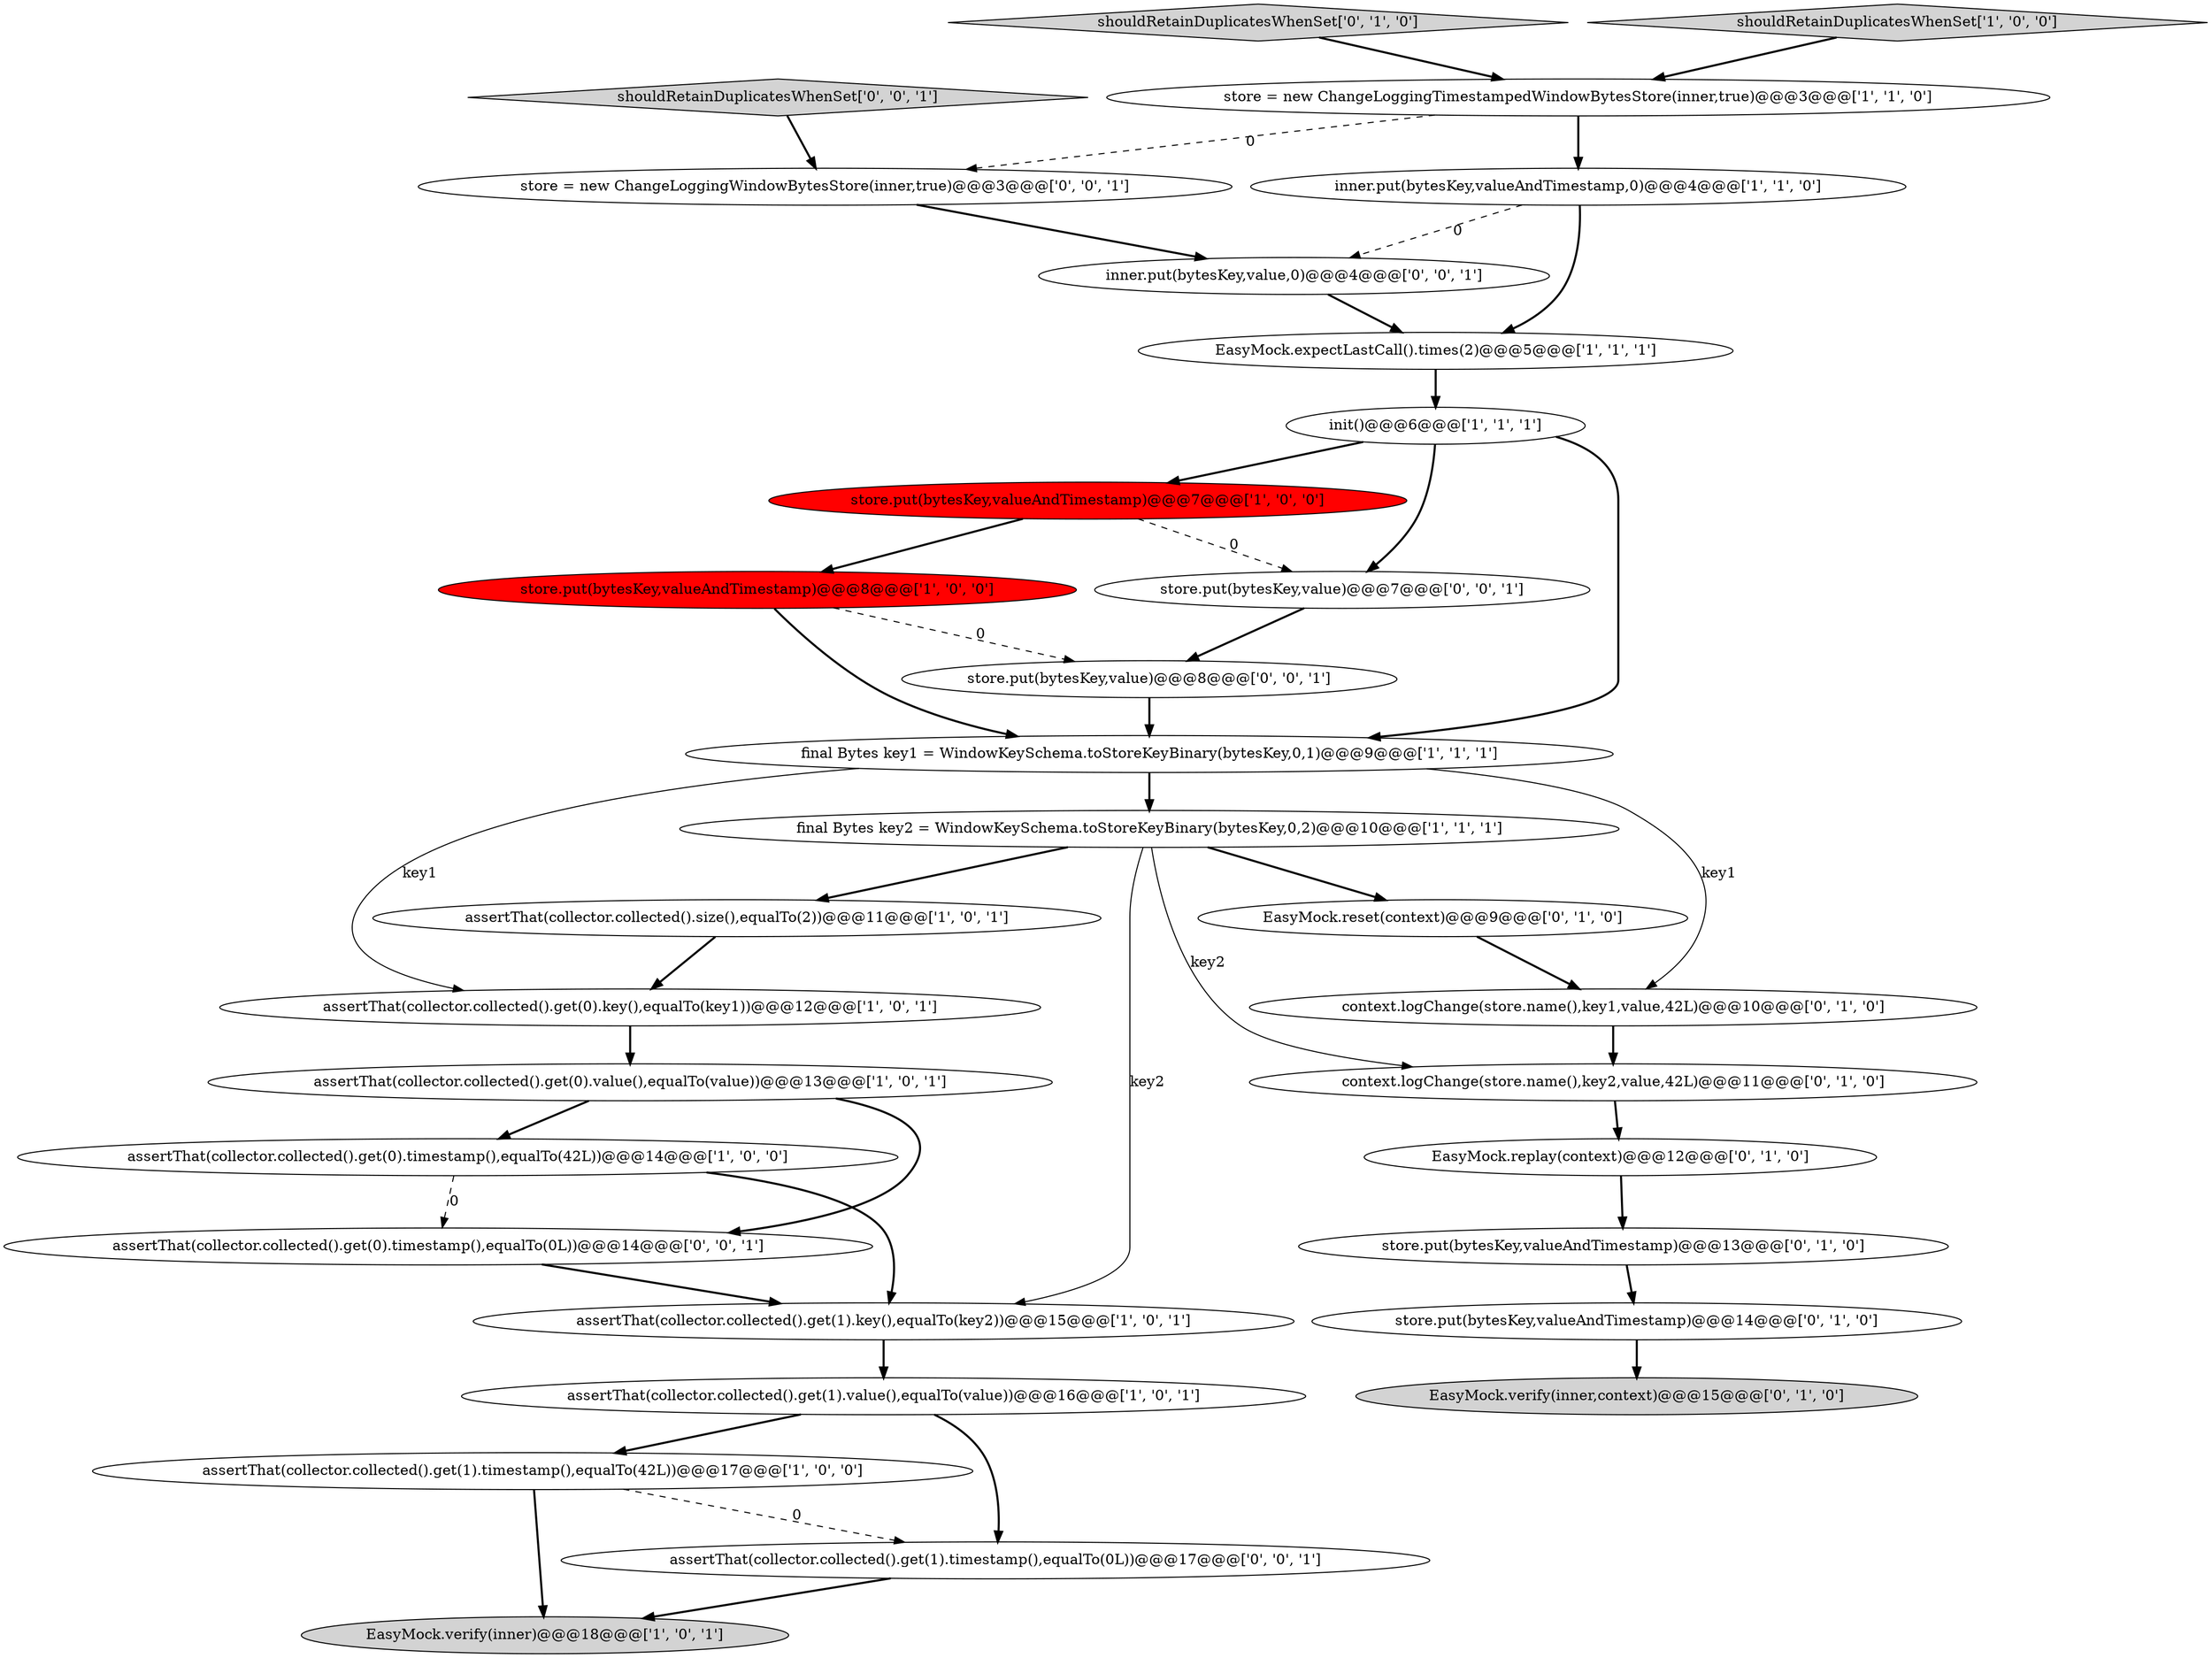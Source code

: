 digraph {
28 [style = filled, label = "assertThat(collector.collected().get(1).timestamp(),equalTo(0L))@@@17@@@['0', '0', '1']", fillcolor = white, shape = ellipse image = "AAA0AAABBB3BBB"];
9 [style = filled, label = "assertThat(collector.collected().get(0).value(),equalTo(value))@@@13@@@['1', '0', '1']", fillcolor = white, shape = ellipse image = "AAA0AAABBB1BBB"];
12 [style = filled, label = "store.put(bytesKey,valueAndTimestamp)@@@8@@@['1', '0', '0']", fillcolor = red, shape = ellipse image = "AAA1AAABBB1BBB"];
6 [style = filled, label = "assertThat(collector.collected().size(),equalTo(2))@@@11@@@['1', '0', '1']", fillcolor = white, shape = ellipse image = "AAA0AAABBB1BBB"];
10 [style = filled, label = "assertThat(collector.collected().get(1).timestamp(),equalTo(42L))@@@17@@@['1', '0', '0']", fillcolor = white, shape = ellipse image = "AAA0AAABBB1BBB"];
29 [style = filled, label = "assertThat(collector.collected().get(0).timestamp(),equalTo(0L))@@@14@@@['0', '0', '1']", fillcolor = white, shape = ellipse image = "AAA0AAABBB3BBB"];
30 [style = filled, label = "store = new ChangeLoggingWindowBytesStore(inner,true)@@@3@@@['0', '0', '1']", fillcolor = white, shape = ellipse image = "AAA0AAABBB3BBB"];
1 [style = filled, label = "init()@@@6@@@['1', '1', '1']", fillcolor = white, shape = ellipse image = "AAA0AAABBB1BBB"];
5 [style = filled, label = "final Bytes key1 = WindowKeySchema.toStoreKeyBinary(bytesKey,0,1)@@@9@@@['1', '1', '1']", fillcolor = white, shape = ellipse image = "AAA0AAABBB1BBB"];
16 [style = filled, label = "EasyMock.expectLastCall().times(2)@@@5@@@['1', '1', '1']", fillcolor = white, shape = ellipse image = "AAA0AAABBB1BBB"];
24 [style = filled, label = "shouldRetainDuplicatesWhenSet['0', '1', '0']", fillcolor = lightgray, shape = diamond image = "AAA0AAABBB2BBB"];
26 [style = filled, label = "store.put(bytesKey,value)@@@8@@@['0', '0', '1']", fillcolor = white, shape = ellipse image = "AAA0AAABBB3BBB"];
23 [style = filled, label = "EasyMock.reset(context)@@@9@@@['0', '1', '0']", fillcolor = white, shape = ellipse image = "AAA0AAABBB2BBB"];
13 [style = filled, label = "assertThat(collector.collected().get(1).key(),equalTo(key2))@@@15@@@['1', '0', '1']", fillcolor = white, shape = ellipse image = "AAA0AAABBB1BBB"];
7 [style = filled, label = "assertThat(collector.collected().get(1).value(),equalTo(value))@@@16@@@['1', '0', '1']", fillcolor = white, shape = ellipse image = "AAA0AAABBB1BBB"];
15 [style = filled, label = "store = new ChangeLoggingTimestampedWindowBytesStore(inner,true)@@@3@@@['1', '1', '0']", fillcolor = white, shape = ellipse image = "AAA0AAABBB1BBB"];
0 [style = filled, label = "assertThat(collector.collected().get(0).timestamp(),equalTo(42L))@@@14@@@['1', '0', '0']", fillcolor = white, shape = ellipse image = "AAA0AAABBB1BBB"];
17 [style = filled, label = "store.put(bytesKey,valueAndTimestamp)@@@13@@@['0', '1', '0']", fillcolor = white, shape = ellipse image = "AAA0AAABBB2BBB"];
14 [style = filled, label = "assertThat(collector.collected().get(0).key(),equalTo(key1))@@@12@@@['1', '0', '1']", fillcolor = white, shape = ellipse image = "AAA0AAABBB1BBB"];
25 [style = filled, label = "store.put(bytesKey,value)@@@7@@@['0', '0', '1']", fillcolor = white, shape = ellipse image = "AAA0AAABBB3BBB"];
22 [style = filled, label = "EasyMock.replay(context)@@@12@@@['0', '1', '0']", fillcolor = white, shape = ellipse image = "AAA0AAABBB2BBB"];
31 [style = filled, label = "inner.put(bytesKey,value,0)@@@4@@@['0', '0', '1']", fillcolor = white, shape = ellipse image = "AAA0AAABBB3BBB"];
11 [style = filled, label = "shouldRetainDuplicatesWhenSet['1', '0', '0']", fillcolor = lightgray, shape = diamond image = "AAA0AAABBB1BBB"];
18 [style = filled, label = "context.logChange(store.name(),key2,value,42L)@@@11@@@['0', '1', '0']", fillcolor = white, shape = ellipse image = "AAA0AAABBB2BBB"];
2 [style = filled, label = "EasyMock.verify(inner)@@@18@@@['1', '0', '1']", fillcolor = lightgray, shape = ellipse image = "AAA0AAABBB1BBB"];
4 [style = filled, label = "final Bytes key2 = WindowKeySchema.toStoreKeyBinary(bytesKey,0,2)@@@10@@@['1', '1', '1']", fillcolor = white, shape = ellipse image = "AAA0AAABBB1BBB"];
3 [style = filled, label = "inner.put(bytesKey,valueAndTimestamp,0)@@@4@@@['1', '1', '0']", fillcolor = white, shape = ellipse image = "AAA0AAABBB1BBB"];
20 [style = filled, label = "store.put(bytesKey,valueAndTimestamp)@@@14@@@['0', '1', '0']", fillcolor = white, shape = ellipse image = "AAA0AAABBB2BBB"];
8 [style = filled, label = "store.put(bytesKey,valueAndTimestamp)@@@7@@@['1', '0', '0']", fillcolor = red, shape = ellipse image = "AAA1AAABBB1BBB"];
19 [style = filled, label = "context.logChange(store.name(),key1,value,42L)@@@10@@@['0', '1', '0']", fillcolor = white, shape = ellipse image = "AAA0AAABBB2BBB"];
21 [style = filled, label = "EasyMock.verify(inner,context)@@@15@@@['0', '1', '0']", fillcolor = lightgray, shape = ellipse image = "AAA0AAABBB2BBB"];
27 [style = filled, label = "shouldRetainDuplicatesWhenSet['0', '0', '1']", fillcolor = lightgray, shape = diamond image = "AAA0AAABBB3BBB"];
1->5 [style = bold, label=""];
19->18 [style = bold, label=""];
4->13 [style = solid, label="key2"];
1->8 [style = bold, label=""];
12->5 [style = bold, label=""];
9->0 [style = bold, label=""];
0->13 [style = bold, label=""];
4->6 [style = bold, label=""];
7->10 [style = bold, label=""];
31->16 [style = bold, label=""];
26->5 [style = bold, label=""];
3->31 [style = dashed, label="0"];
27->30 [style = bold, label=""];
5->14 [style = solid, label="key1"];
15->30 [style = dashed, label="0"];
10->28 [style = dashed, label="0"];
3->16 [style = bold, label=""];
15->3 [style = bold, label=""];
4->18 [style = solid, label="key2"];
11->15 [style = bold, label=""];
20->21 [style = bold, label=""];
6->14 [style = bold, label=""];
5->19 [style = solid, label="key1"];
12->26 [style = dashed, label="0"];
28->2 [style = bold, label=""];
18->22 [style = bold, label=""];
7->28 [style = bold, label=""];
16->1 [style = bold, label=""];
30->31 [style = bold, label=""];
13->7 [style = bold, label=""];
23->19 [style = bold, label=""];
5->4 [style = bold, label=""];
25->26 [style = bold, label=""];
0->29 [style = dashed, label="0"];
22->17 [style = bold, label=""];
8->25 [style = dashed, label="0"];
14->9 [style = bold, label=""];
10->2 [style = bold, label=""];
9->29 [style = bold, label=""];
1->25 [style = bold, label=""];
8->12 [style = bold, label=""];
4->23 [style = bold, label=""];
17->20 [style = bold, label=""];
24->15 [style = bold, label=""];
29->13 [style = bold, label=""];
}

